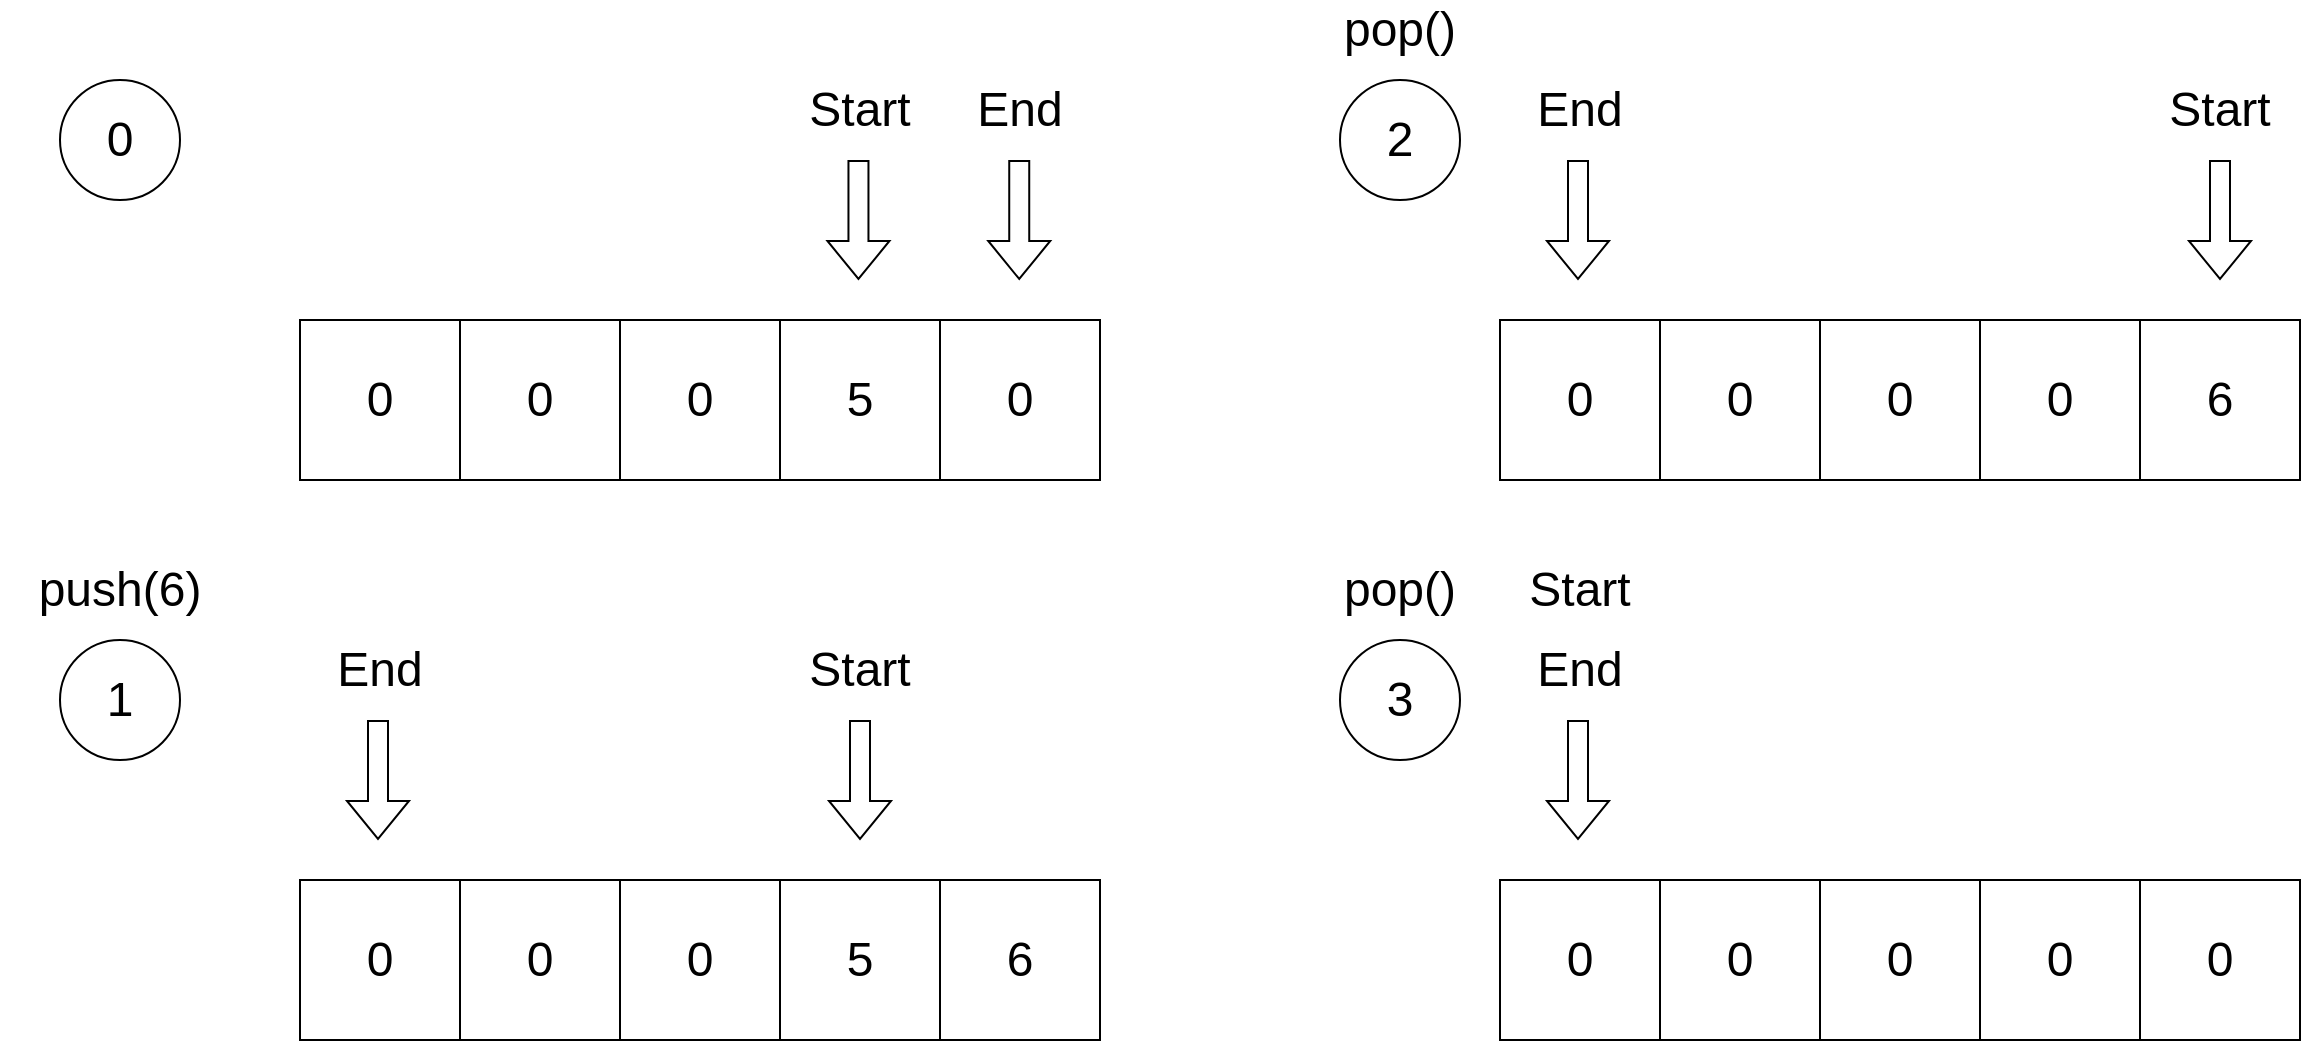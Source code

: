 <mxfile version="22.1.16" type="device">
  <diagram name="第 1 页" id="YCJGTo8b4ygSjgE1DNra">
    <mxGraphModel dx="1865" dy="1187" grid="1" gridSize="10" guides="1" tooltips="1" connect="1" arrows="1" fold="1" page="1" pageScale="1" pageWidth="1600" pageHeight="1200" math="0" shadow="0">
      <root>
        <mxCell id="0" />
        <mxCell id="1" parent="0" />
        <mxCell id="6vk_aekfuhbPxSqgxvW8-1" value="&lt;font style=&quot;font-size: 24px;&quot;&gt;0&lt;/font&gt;" style="whiteSpace=wrap;html=1;aspect=fixed;" parent="1" vertex="1">
          <mxGeometry x="440" y="200" width="80" height="80" as="geometry" />
        </mxCell>
        <mxCell id="6vk_aekfuhbPxSqgxvW8-2" value="&lt;font style=&quot;font-size: 24px;&quot;&gt;0&lt;/font&gt;" style="whiteSpace=wrap;html=1;aspect=fixed;" parent="1" vertex="1">
          <mxGeometry x="520" y="200" width="80" height="80" as="geometry" />
        </mxCell>
        <mxCell id="6vk_aekfuhbPxSqgxvW8-3" value="&lt;font style=&quot;font-size: 24px;&quot;&gt;0&lt;/font&gt;" style="whiteSpace=wrap;html=1;aspect=fixed;" parent="1" vertex="1">
          <mxGeometry x="600" y="200" width="80" height="80" as="geometry" />
        </mxCell>
        <mxCell id="6vk_aekfuhbPxSqgxvW8-5" value="&lt;font style=&quot;font-size: 24px;&quot;&gt;0&lt;/font&gt;" style="whiteSpace=wrap;html=1;aspect=fixed;" parent="1" vertex="1">
          <mxGeometry x="760" y="200" width="80" height="80" as="geometry" />
        </mxCell>
        <mxCell id="6vk_aekfuhbPxSqgxvW8-6" value="" style="shape=flexArrow;endArrow=classic;html=1;rounded=0;" parent="1" edge="1">
          <mxGeometry width="50" height="50" relative="1" as="geometry">
            <mxPoint x="719.23" y="120" as="sourcePoint" />
            <mxPoint x="719.23" y="180" as="targetPoint" />
          </mxGeometry>
        </mxCell>
        <mxCell id="6vk_aekfuhbPxSqgxvW8-7" value="&lt;font style=&quot;font-size: 24px;&quot;&gt;Start&lt;/font&gt;" style="text;html=1;strokeColor=none;fillColor=none;align=center;verticalAlign=middle;whiteSpace=wrap;rounded=0;" parent="1" vertex="1">
          <mxGeometry x="690" y="80" width="60" height="30" as="geometry" />
        </mxCell>
        <mxCell id="6vk_aekfuhbPxSqgxvW8-8" value="&lt;font style=&quot;font-size: 24px;&quot;&gt;End&lt;/font&gt;" style="text;html=1;strokeColor=none;fillColor=none;align=center;verticalAlign=middle;whiteSpace=wrap;rounded=0;" parent="1" vertex="1">
          <mxGeometry x="770" y="80" width="60" height="30" as="geometry" />
        </mxCell>
        <mxCell id="6vk_aekfuhbPxSqgxvW8-9" value="&lt;font style=&quot;font-size: 24px;&quot;&gt;push(6)&lt;/font&gt;" style="text;html=1;strokeColor=none;fillColor=none;align=center;verticalAlign=middle;whiteSpace=wrap;rounded=0;" parent="1" vertex="1">
          <mxGeometry x="290" y="320" width="120" height="30" as="geometry" />
        </mxCell>
        <mxCell id="6vk_aekfuhbPxSqgxvW8-14" value="" style="shape=flexArrow;endArrow=classic;html=1;rounded=0;" parent="1" edge="1">
          <mxGeometry width="50" height="50" relative="1" as="geometry">
            <mxPoint x="720" y="400" as="sourcePoint" />
            <mxPoint x="720" y="460" as="targetPoint" />
          </mxGeometry>
        </mxCell>
        <mxCell id="6vk_aekfuhbPxSqgxvW8-15" value="&lt;font style=&quot;font-size: 24px;&quot;&gt;Start&lt;/font&gt;" style="text;html=1;strokeColor=none;fillColor=none;align=center;verticalAlign=middle;whiteSpace=wrap;rounded=0;" parent="1" vertex="1">
          <mxGeometry x="690" y="360" width="60" height="30" as="geometry" />
        </mxCell>
        <mxCell id="6vk_aekfuhbPxSqgxvW8-16" value="&lt;font style=&quot;font-size: 24px;&quot;&gt;End&lt;/font&gt;" style="text;html=1;strokeColor=none;fillColor=none;align=center;verticalAlign=middle;whiteSpace=wrap;rounded=0;" parent="1" vertex="1">
          <mxGeometry x="450" y="360" width="60" height="30" as="geometry" />
        </mxCell>
        <mxCell id="6vk_aekfuhbPxSqgxvW8-18" value="" style="shape=flexArrow;endArrow=classic;html=1;rounded=0;" parent="1" edge="1">
          <mxGeometry width="50" height="50" relative="1" as="geometry">
            <mxPoint x="479" y="400" as="sourcePoint" />
            <mxPoint x="479" y="460" as="targetPoint" />
          </mxGeometry>
        </mxCell>
        <mxCell id="6vk_aekfuhbPxSqgxvW8-20" value="&lt;font style=&quot;font-size: 24px;&quot;&gt;pop()&lt;/font&gt;" style="text;html=1;strokeColor=none;fillColor=none;align=center;verticalAlign=middle;whiteSpace=wrap;rounded=0;" parent="1" vertex="1">
          <mxGeometry x="930" y="40" width="120" height="30" as="geometry" />
        </mxCell>
        <mxCell id="6vk_aekfuhbPxSqgxvW8-30" value="&lt;font style=&quot;font-size: 24px;&quot;&gt;pop()&lt;/font&gt;" style="text;html=1;strokeColor=none;fillColor=none;align=center;verticalAlign=middle;whiteSpace=wrap;rounded=0;" parent="1" vertex="1">
          <mxGeometry x="930" y="320" width="120" height="30" as="geometry" />
        </mxCell>
        <mxCell id="6vk_aekfuhbPxSqgxvW8-40" value="&lt;font style=&quot;font-size: 24px;&quot;&gt;5&lt;/font&gt;" style="rounded=0;whiteSpace=wrap;html=1;" parent="1" vertex="1">
          <mxGeometry x="680" y="200" width="80" height="80" as="geometry" />
        </mxCell>
        <mxCell id="6vk_aekfuhbPxSqgxvW8-42" value="" style="shape=flexArrow;endArrow=classic;html=1;rounded=0;" parent="1" edge="1">
          <mxGeometry width="50" height="50" relative="1" as="geometry">
            <mxPoint x="799.62" y="120" as="sourcePoint" />
            <mxPoint x="799.62" y="180" as="targetPoint" />
          </mxGeometry>
        </mxCell>
        <mxCell id="6vk_aekfuhbPxSqgxvW8-44" value="&lt;font style=&quot;font-size: 24px;&quot;&gt;0&lt;/font&gt;" style="whiteSpace=wrap;html=1;aspect=fixed;" parent="1" vertex="1">
          <mxGeometry x="440" y="480" width="80" height="80" as="geometry" />
        </mxCell>
        <mxCell id="6vk_aekfuhbPxSqgxvW8-45" value="&lt;font style=&quot;font-size: 24px;&quot;&gt;0&lt;/font&gt;" style="whiteSpace=wrap;html=1;aspect=fixed;" parent="1" vertex="1">
          <mxGeometry x="520" y="480" width="80" height="80" as="geometry" />
        </mxCell>
        <mxCell id="6vk_aekfuhbPxSqgxvW8-46" value="&lt;font style=&quot;font-size: 24px;&quot;&gt;0&lt;/font&gt;" style="whiteSpace=wrap;html=1;aspect=fixed;" parent="1" vertex="1">
          <mxGeometry x="600" y="480" width="80" height="80" as="geometry" />
        </mxCell>
        <mxCell id="6vk_aekfuhbPxSqgxvW8-48" value="&lt;font style=&quot;font-size: 24px;&quot;&gt;5&lt;/font&gt;" style="rounded=0;whiteSpace=wrap;html=1;" parent="1" vertex="1">
          <mxGeometry x="680" y="480" width="80" height="80" as="geometry" />
        </mxCell>
        <mxCell id="6vk_aekfuhbPxSqgxvW8-49" value="&lt;font style=&quot;font-size: 24px;&quot;&gt;6&lt;/font&gt;" style="rounded=0;whiteSpace=wrap;html=1;" parent="1" vertex="1">
          <mxGeometry x="760" y="480" width="80" height="80" as="geometry" />
        </mxCell>
        <mxCell id="6vk_aekfuhbPxSqgxvW8-50" value="" style="shape=flexArrow;endArrow=classic;html=1;rounded=0;" parent="1" edge="1">
          <mxGeometry width="50" height="50" relative="1" as="geometry">
            <mxPoint x="1400" y="120" as="sourcePoint" />
            <mxPoint x="1400" y="180" as="targetPoint" />
          </mxGeometry>
        </mxCell>
        <mxCell id="6vk_aekfuhbPxSqgxvW8-51" value="&lt;font style=&quot;font-size: 24px;&quot;&gt;Start&lt;/font&gt;" style="text;html=1;strokeColor=none;fillColor=none;align=center;verticalAlign=middle;whiteSpace=wrap;rounded=0;" parent="1" vertex="1">
          <mxGeometry x="1370" y="80" width="60" height="30" as="geometry" />
        </mxCell>
        <mxCell id="6vk_aekfuhbPxSqgxvW8-52" value="&lt;font style=&quot;font-size: 24px;&quot;&gt;End&lt;/font&gt;" style="text;html=1;strokeColor=none;fillColor=none;align=center;verticalAlign=middle;whiteSpace=wrap;rounded=0;" parent="1" vertex="1">
          <mxGeometry x="1050" y="80" width="60" height="30" as="geometry" />
        </mxCell>
        <mxCell id="6vk_aekfuhbPxSqgxvW8-53" value="" style="shape=flexArrow;endArrow=classic;html=1;rounded=0;" parent="1" edge="1">
          <mxGeometry width="50" height="50" relative="1" as="geometry">
            <mxPoint x="1079" y="120" as="sourcePoint" />
            <mxPoint x="1079" y="180" as="targetPoint" />
          </mxGeometry>
        </mxCell>
        <mxCell id="6vk_aekfuhbPxSqgxvW8-54" value="&lt;font style=&quot;font-size: 24px;&quot;&gt;0&lt;/font&gt;" style="whiteSpace=wrap;html=1;aspect=fixed;" parent="1" vertex="1">
          <mxGeometry x="1040" y="200" width="80" height="80" as="geometry" />
        </mxCell>
        <mxCell id="6vk_aekfuhbPxSqgxvW8-55" value="&lt;font style=&quot;font-size: 24px;&quot;&gt;0&lt;/font&gt;" style="whiteSpace=wrap;html=1;aspect=fixed;" parent="1" vertex="1">
          <mxGeometry x="1120" y="200" width="80" height="80" as="geometry" />
        </mxCell>
        <mxCell id="6vk_aekfuhbPxSqgxvW8-56" value="&lt;font style=&quot;font-size: 24px;&quot;&gt;0&lt;/font&gt;" style="whiteSpace=wrap;html=1;aspect=fixed;" parent="1" vertex="1">
          <mxGeometry x="1200" y="200" width="80" height="80" as="geometry" />
        </mxCell>
        <mxCell id="6vk_aekfuhbPxSqgxvW8-57" value="&lt;font style=&quot;font-size: 24px;&quot;&gt;0&lt;/font&gt;" style="rounded=0;whiteSpace=wrap;html=1;" parent="1" vertex="1">
          <mxGeometry x="1280" y="200" width="80" height="80" as="geometry" />
        </mxCell>
        <mxCell id="6vk_aekfuhbPxSqgxvW8-58" value="&lt;font style=&quot;font-size: 24px;&quot;&gt;6&lt;/font&gt;" style="rounded=0;whiteSpace=wrap;html=1;" parent="1" vertex="1">
          <mxGeometry x="1360" y="200" width="80" height="80" as="geometry" />
        </mxCell>
        <mxCell id="6vk_aekfuhbPxSqgxvW8-61" value="&lt;font style=&quot;font-size: 24px;&quot;&gt;End&lt;/font&gt;" style="text;html=1;strokeColor=none;fillColor=none;align=center;verticalAlign=middle;whiteSpace=wrap;rounded=0;" parent="1" vertex="1">
          <mxGeometry x="1050" y="360" width="60" height="30" as="geometry" />
        </mxCell>
        <mxCell id="6vk_aekfuhbPxSqgxvW8-62" value="" style="shape=flexArrow;endArrow=classic;html=1;rounded=0;" parent="1" edge="1">
          <mxGeometry width="50" height="50" relative="1" as="geometry">
            <mxPoint x="1079" y="400" as="sourcePoint" />
            <mxPoint x="1079" y="460" as="targetPoint" />
          </mxGeometry>
        </mxCell>
        <mxCell id="6vk_aekfuhbPxSqgxvW8-63" value="&lt;font style=&quot;font-size: 24px;&quot;&gt;0&lt;/font&gt;" style="whiteSpace=wrap;html=1;aspect=fixed;" parent="1" vertex="1">
          <mxGeometry x="1040" y="480" width="80" height="80" as="geometry" />
        </mxCell>
        <mxCell id="6vk_aekfuhbPxSqgxvW8-64" value="&lt;font style=&quot;font-size: 24px;&quot;&gt;0&lt;/font&gt;" style="whiteSpace=wrap;html=1;aspect=fixed;" parent="1" vertex="1">
          <mxGeometry x="1120" y="480" width="80" height="80" as="geometry" />
        </mxCell>
        <mxCell id="6vk_aekfuhbPxSqgxvW8-65" value="&lt;font style=&quot;font-size: 24px;&quot;&gt;0&lt;/font&gt;" style="whiteSpace=wrap;html=1;aspect=fixed;" parent="1" vertex="1">
          <mxGeometry x="1200" y="480" width="80" height="80" as="geometry" />
        </mxCell>
        <mxCell id="6vk_aekfuhbPxSqgxvW8-66" value="&lt;font style=&quot;font-size: 24px;&quot;&gt;0&lt;/font&gt;" style="rounded=0;whiteSpace=wrap;html=1;" parent="1" vertex="1">
          <mxGeometry x="1280" y="480" width="80" height="80" as="geometry" />
        </mxCell>
        <mxCell id="6vk_aekfuhbPxSqgxvW8-67" value="&lt;font style=&quot;font-size: 24px;&quot;&gt;0&lt;/font&gt;" style="rounded=0;whiteSpace=wrap;html=1;" parent="1" vertex="1">
          <mxGeometry x="1360" y="480" width="80" height="80" as="geometry" />
        </mxCell>
        <mxCell id="6vk_aekfuhbPxSqgxvW8-68" value="&lt;font style=&quot;font-size: 24px;&quot;&gt;Start&lt;/font&gt;" style="text;html=1;strokeColor=none;fillColor=none;align=center;verticalAlign=middle;whiteSpace=wrap;rounded=0;" parent="1" vertex="1">
          <mxGeometry x="1050" y="320" width="60" height="30" as="geometry" />
        </mxCell>
        <mxCell id="Mi3WskyFemVTfp02ImCL-1" value="&lt;font style=&quot;font-size: 24px;&quot;&gt;0&lt;/font&gt;" style="ellipse;whiteSpace=wrap;html=1;" vertex="1" parent="1">
          <mxGeometry x="320" y="80" width="60" height="60" as="geometry" />
        </mxCell>
        <mxCell id="Mi3WskyFemVTfp02ImCL-2" value="&lt;font style=&quot;font-size: 24px;&quot;&gt;1&lt;/font&gt;" style="ellipse;whiteSpace=wrap;html=1;" vertex="1" parent="1">
          <mxGeometry x="320" y="360" width="60" height="60" as="geometry" />
        </mxCell>
        <mxCell id="Mi3WskyFemVTfp02ImCL-3" value="&lt;font style=&quot;font-size: 24px;&quot;&gt;2&lt;/font&gt;" style="ellipse;whiteSpace=wrap;html=1;" vertex="1" parent="1">
          <mxGeometry x="960" y="80" width="60" height="60" as="geometry" />
        </mxCell>
        <mxCell id="Mi3WskyFemVTfp02ImCL-4" value="&lt;font style=&quot;font-size: 24px;&quot;&gt;3&lt;/font&gt;" style="ellipse;whiteSpace=wrap;html=1;" vertex="1" parent="1">
          <mxGeometry x="960" y="360" width="60" height="60" as="geometry" />
        </mxCell>
      </root>
    </mxGraphModel>
  </diagram>
</mxfile>
